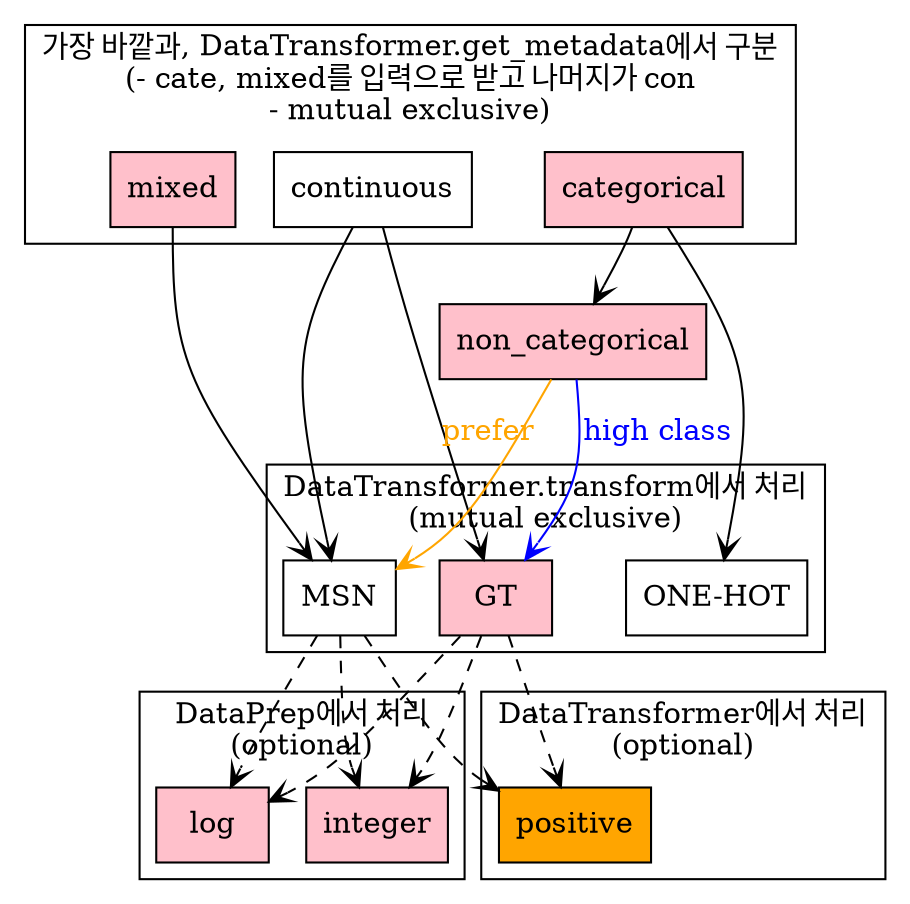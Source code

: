 // dot -Tpng comp.dot -o comp.png

digraph g {
    // graph [pad="0.5", nodesep="0.2", ranksep="0"];
    // splines = ortho
    splines = curved
    node[shape = box]
    edge[arrowhead = vee]


    subgraph cluster_primitive {
        label="가장 바깥과, DataTransformer.get_metadata에서 구분\n(- cate, mixed를 입력으로 받고 나머지가 con\n- mutual exclusive)"
        continuous
        mixed [style=filled fillcolor=pink]
        categorical [style=filled fillcolor=pink]
    }

    subgraph cluster_proc {
        label="DataTransformer.transform에서 처리\n(mutual exclusive)"
        msn [label="MSN"]
        gt [label="GT" style=filled fillcolor=pink]
        one_hot [label="ONE-HOT"]
    }

    subgraph cluster_opt_dp {
        label="DataPrep에서 처리\n(optional)"
        integer [style=filled fillcolor=pink]
        log [style=filled fillcolor=pink]
        // [style=filled fillcolor=lightyellow]
    }


    subgraph cluster_opt_trs {
        label="DataTransformer에서 처리\n(optional)"
        positive [style=filled fillcolor=orange]
        // [style=filled fillcolor=lightyellow]
    }

    non_categorical [style=filled fillcolor=pink]

    {continuous, mixed} -> msn
    continuous -> gt
    categorical -> non_categorical
    non_categorical -> gt [label="high class" color="blue" fontcolor="blue"]
    // non_categorical -> msn
    non_categorical -> msn [label="prefer" color="orange" fontcolor="orange"]
    categorical -> one_hot
    {msn, gt} -> log [style="dashed"]
    {msn, gt} -> integer [style="dashed"]
    {msn, gt} -> positive [style="dashed"]
}